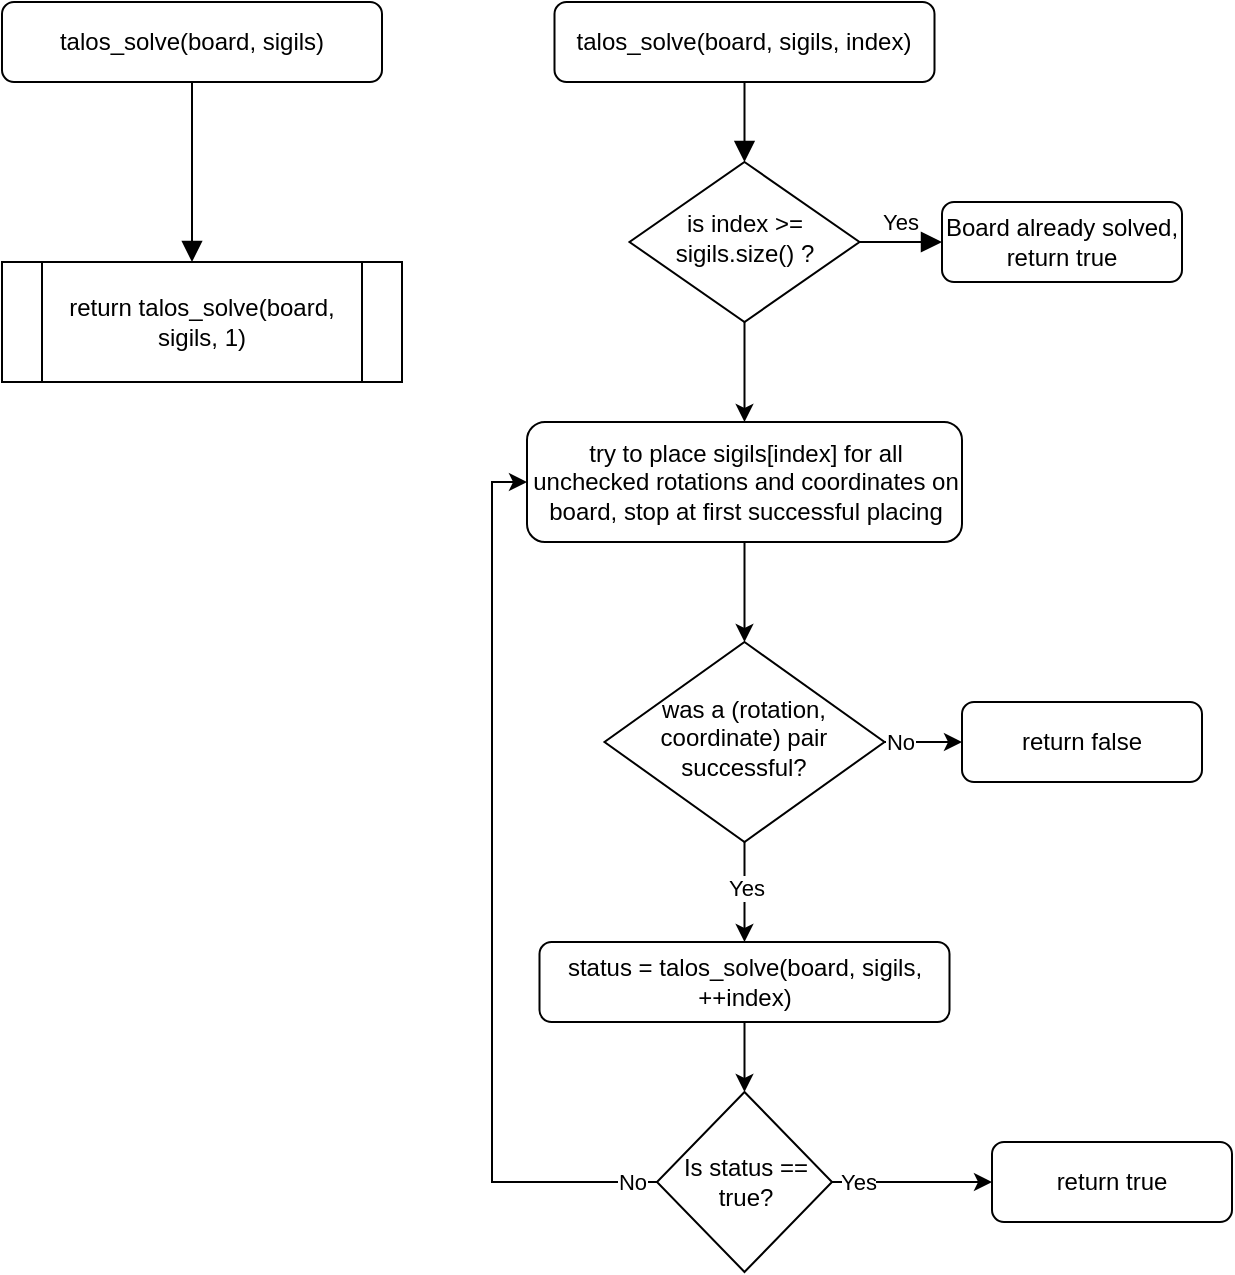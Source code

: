 <mxfile version="24.4.0" type="device">
  <diagram id="C5RBs43oDa-KdzZeNtuy" name="Page-1">
    <mxGraphModel dx="1147" dy="686" grid="1" gridSize="10" guides="1" tooltips="1" connect="1" arrows="1" fold="1" page="1" pageScale="1" pageWidth="827" pageHeight="1169" math="0" shadow="0">
      <root>
        <mxCell id="WIyWlLk6GJQsqaUBKTNV-0" />
        <mxCell id="WIyWlLk6GJQsqaUBKTNV-1" parent="WIyWlLk6GJQsqaUBKTNV-0" />
        <mxCell id="WIyWlLk6GJQsqaUBKTNV-2" value="" style="rounded=0;html=1;jettySize=auto;orthogonalLoop=1;fontSize=11;endArrow=block;endFill=1;endSize=8;strokeWidth=1;shadow=0;labelBackgroundColor=none;edgeStyle=orthogonalEdgeStyle;entryX=0.5;entryY=0;entryDx=0;entryDy=0;" parent="WIyWlLk6GJQsqaUBKTNV-1" source="WIyWlLk6GJQsqaUBKTNV-3" edge="1">
          <mxGeometry relative="1" as="geometry">
            <mxPoint x="175" y="180" as="targetPoint" />
          </mxGeometry>
        </mxCell>
        <mxCell id="WIyWlLk6GJQsqaUBKTNV-3" value="talos_solve(board, sigils)" style="rounded=1;whiteSpace=wrap;html=1;fontSize=12;glass=0;strokeWidth=1;shadow=0;" parent="WIyWlLk6GJQsqaUBKTNV-1" vertex="1">
          <mxGeometry x="80" y="50" width="190" height="40" as="geometry" />
        </mxCell>
        <mxCell id="otkN7rUzamcWUnGczqrl-4" value="Yes" style="edgeStyle=orthogonalEdgeStyle;rounded=0;html=1;jettySize=auto;orthogonalLoop=1;fontSize=11;endArrow=block;endFill=1;endSize=8;strokeWidth=1;shadow=0;labelBackgroundColor=none;" edge="1" parent="WIyWlLk6GJQsqaUBKTNV-1" source="otkN7rUzamcWUnGczqrl-5" target="otkN7rUzamcWUnGczqrl-6">
          <mxGeometry y="10" relative="1" as="geometry">
            <mxPoint as="offset" />
          </mxGeometry>
        </mxCell>
        <mxCell id="otkN7rUzamcWUnGczqrl-32" style="edgeStyle=orthogonalEdgeStyle;rounded=0;orthogonalLoop=1;jettySize=auto;html=1;entryX=0.5;entryY=0;entryDx=0;entryDy=0;" edge="1" parent="WIyWlLk6GJQsqaUBKTNV-1" source="otkN7rUzamcWUnGczqrl-5" target="otkN7rUzamcWUnGczqrl-16">
          <mxGeometry relative="1" as="geometry" />
        </mxCell>
        <mxCell id="otkN7rUzamcWUnGczqrl-5" value="is index &amp;gt;= sigils.size() ?" style="rhombus;whiteSpace=wrap;html=1;shadow=0;fontFamily=Helvetica;fontSize=12;align=center;strokeWidth=1;spacing=6;spacingTop=-4;" vertex="1" parent="WIyWlLk6GJQsqaUBKTNV-1">
          <mxGeometry x="393.75" y="130" width="115" height="80" as="geometry" />
        </mxCell>
        <mxCell id="otkN7rUzamcWUnGczqrl-6" value="Board already solved, return true" style="rounded=1;whiteSpace=wrap;html=1;fontSize=12;glass=0;strokeWidth=1;shadow=0;" vertex="1" parent="WIyWlLk6GJQsqaUBKTNV-1">
          <mxGeometry x="550" y="150" width="120" height="40" as="geometry" />
        </mxCell>
        <mxCell id="otkN7rUzamcWUnGczqrl-27" style="edgeStyle=orthogonalEdgeStyle;rounded=0;orthogonalLoop=1;jettySize=auto;html=1;entryX=0.5;entryY=0;entryDx=0;entryDy=0;" edge="1" parent="WIyWlLk6GJQsqaUBKTNV-1" source="otkN7rUzamcWUnGczqrl-9" target="otkN7rUzamcWUnGczqrl-10">
          <mxGeometry relative="1" as="geometry" />
        </mxCell>
        <mxCell id="otkN7rUzamcWUnGczqrl-28" value="Yes" style="edgeLabel;html=1;align=center;verticalAlign=middle;resizable=0;points=[];" vertex="1" connectable="0" parent="otkN7rUzamcWUnGczqrl-27">
          <mxGeometry x="-0.088" relative="1" as="geometry">
            <mxPoint as="offset" />
          </mxGeometry>
        </mxCell>
        <mxCell id="otkN7rUzamcWUnGczqrl-29" style="edgeStyle=orthogonalEdgeStyle;rounded=0;orthogonalLoop=1;jettySize=auto;html=1;entryX=0;entryY=0.5;entryDx=0;entryDy=0;" edge="1" parent="WIyWlLk6GJQsqaUBKTNV-1" source="otkN7rUzamcWUnGczqrl-9" target="otkN7rUzamcWUnGczqrl-11">
          <mxGeometry relative="1" as="geometry" />
        </mxCell>
        <mxCell id="otkN7rUzamcWUnGczqrl-30" value="No" style="edgeLabel;html=1;align=center;verticalAlign=middle;resizable=0;points=[];" vertex="1" connectable="0" parent="otkN7rUzamcWUnGczqrl-29">
          <mxGeometry x="-0.651" relative="1" as="geometry">
            <mxPoint as="offset" />
          </mxGeometry>
        </mxCell>
        <mxCell id="otkN7rUzamcWUnGczqrl-9" value="was a (rotation, coordinate) pair successful?" style="rhombus;whiteSpace=wrap;html=1;shadow=0;fontFamily=Helvetica;fontSize=12;align=center;strokeWidth=1;spacing=6;spacingTop=-4;" vertex="1" parent="WIyWlLk6GJQsqaUBKTNV-1">
          <mxGeometry x="381.25" y="370" width="140" height="100" as="geometry" />
        </mxCell>
        <mxCell id="otkN7rUzamcWUnGczqrl-21" style="edgeStyle=orthogonalEdgeStyle;rounded=0;orthogonalLoop=1;jettySize=auto;html=1;exitX=0.5;exitY=1;exitDx=0;exitDy=0;entryX=0.5;entryY=0;entryDx=0;entryDy=0;" edge="1" parent="WIyWlLk6GJQsqaUBKTNV-1" source="otkN7rUzamcWUnGczqrl-10" target="otkN7rUzamcWUnGczqrl-18">
          <mxGeometry relative="1" as="geometry" />
        </mxCell>
        <mxCell id="otkN7rUzamcWUnGczqrl-10" value="status = talos_solve(board, sigils, ++index)" style="rounded=1;whiteSpace=wrap;html=1;fontSize=12;glass=0;strokeWidth=1;shadow=0;" vertex="1" parent="WIyWlLk6GJQsqaUBKTNV-1">
          <mxGeometry x="348.75" y="520" width="205" height="40" as="geometry" />
        </mxCell>
        <mxCell id="otkN7rUzamcWUnGczqrl-11" value="return false" style="rounded=1;whiteSpace=wrap;html=1;fontSize=12;glass=0;strokeWidth=1;shadow=0;" vertex="1" parent="WIyWlLk6GJQsqaUBKTNV-1">
          <mxGeometry x="560" y="400" width="120" height="40" as="geometry" />
        </mxCell>
        <mxCell id="otkN7rUzamcWUnGczqrl-12" value="" style="rounded=0;html=1;jettySize=auto;orthogonalLoop=1;fontSize=11;endArrow=block;endFill=1;endSize=8;strokeWidth=1;shadow=0;labelBackgroundColor=none;edgeStyle=orthogonalEdgeStyle;exitX=0.5;exitY=1;exitDx=0;exitDy=0;entryX=0.5;entryY=0;entryDx=0;entryDy=0;" edge="1" parent="WIyWlLk6GJQsqaUBKTNV-1" source="otkN7rUzamcWUnGczqrl-13" target="otkN7rUzamcWUnGczqrl-5">
          <mxGeometry relative="1" as="geometry">
            <mxPoint x="450" y="130" as="targetPoint" />
            <mxPoint x="330.0" y="95.024" as="sourcePoint" />
          </mxGeometry>
        </mxCell>
        <mxCell id="otkN7rUzamcWUnGczqrl-13" value="talos_solve(board, sigils, index)" style="rounded=1;whiteSpace=wrap;html=1;fontSize=12;glass=0;strokeWidth=1;shadow=0;" vertex="1" parent="WIyWlLk6GJQsqaUBKTNV-1">
          <mxGeometry x="356.25" y="50" width="190" height="40" as="geometry" />
        </mxCell>
        <mxCell id="otkN7rUzamcWUnGczqrl-14" value="return talos_solve(board, sigils, 1)" style="shape=process;whiteSpace=wrap;html=1;backgroundOutline=1;" vertex="1" parent="WIyWlLk6GJQsqaUBKTNV-1">
          <mxGeometry x="80" y="180" width="200" height="60" as="geometry" />
        </mxCell>
        <mxCell id="otkN7rUzamcWUnGczqrl-17" style="edgeStyle=orthogonalEdgeStyle;rounded=0;orthogonalLoop=1;jettySize=auto;html=1;exitX=0.5;exitY=1;exitDx=0;exitDy=0;entryX=0.5;entryY=0;entryDx=0;entryDy=0;" edge="1" parent="WIyWlLk6GJQsqaUBKTNV-1" source="otkN7rUzamcWUnGczqrl-16" target="otkN7rUzamcWUnGczqrl-9">
          <mxGeometry relative="1" as="geometry" />
        </mxCell>
        <mxCell id="otkN7rUzamcWUnGczqrl-16" value="try to place sigils[index] for all unchecked rotations and coordinates on board, stop at first successful placing" style="rounded=1;whiteSpace=wrap;html=1;fontSize=12;glass=0;strokeWidth=1;shadow=0;" vertex="1" parent="WIyWlLk6GJQsqaUBKTNV-1">
          <mxGeometry x="342.5" y="260" width="217.5" height="60" as="geometry" />
        </mxCell>
        <mxCell id="otkN7rUzamcWUnGczqrl-22" style="edgeStyle=orthogonalEdgeStyle;rounded=0;orthogonalLoop=1;jettySize=auto;html=1;entryX=0;entryY=0.5;entryDx=0;entryDy=0;exitX=0;exitY=0.5;exitDx=0;exitDy=0;" edge="1" parent="WIyWlLk6GJQsqaUBKTNV-1" source="otkN7rUzamcWUnGczqrl-18" target="otkN7rUzamcWUnGczqrl-16">
          <mxGeometry relative="1" as="geometry">
            <mxPoint x="285" y="290" as="targetPoint" />
            <mxPoint x="355" y="640" as="sourcePoint" />
            <Array as="points">
              <mxPoint x="325" y="640" />
              <mxPoint x="325" y="290" />
            </Array>
          </mxGeometry>
        </mxCell>
        <mxCell id="otkN7rUzamcWUnGczqrl-23" value="No" style="edgeLabel;html=1;align=center;verticalAlign=middle;resizable=0;points=[];" vertex="1" connectable="0" parent="otkN7rUzamcWUnGczqrl-22">
          <mxGeometry x="-0.958" y="1" relative="1" as="geometry">
            <mxPoint x="-3" y="-1" as="offset" />
          </mxGeometry>
        </mxCell>
        <mxCell id="otkN7rUzamcWUnGczqrl-24" style="edgeStyle=orthogonalEdgeStyle;rounded=0;orthogonalLoop=1;jettySize=auto;html=1;entryX=0;entryY=0.5;entryDx=0;entryDy=0;" edge="1" parent="WIyWlLk6GJQsqaUBKTNV-1" source="otkN7rUzamcWUnGczqrl-18" target="otkN7rUzamcWUnGczqrl-20">
          <mxGeometry relative="1" as="geometry" />
        </mxCell>
        <mxCell id="otkN7rUzamcWUnGczqrl-25" value="Yes" style="edgeLabel;html=1;align=center;verticalAlign=middle;resizable=0;points=[];" vertex="1" connectable="0" parent="otkN7rUzamcWUnGczqrl-24">
          <mxGeometry x="-0.756" relative="1" as="geometry">
            <mxPoint x="3" as="offset" />
          </mxGeometry>
        </mxCell>
        <mxCell id="otkN7rUzamcWUnGczqrl-18" value="Is status == true?" style="rhombus;whiteSpace=wrap;html=1;" vertex="1" parent="WIyWlLk6GJQsqaUBKTNV-1">
          <mxGeometry x="407.5" y="595" width="87.5" height="90" as="geometry" />
        </mxCell>
        <mxCell id="otkN7rUzamcWUnGczqrl-20" value="return true" style="rounded=1;whiteSpace=wrap;html=1;fontSize=12;glass=0;strokeWidth=1;shadow=0;" vertex="1" parent="WIyWlLk6GJQsqaUBKTNV-1">
          <mxGeometry x="575" y="620" width="120" height="40" as="geometry" />
        </mxCell>
      </root>
    </mxGraphModel>
  </diagram>
</mxfile>
